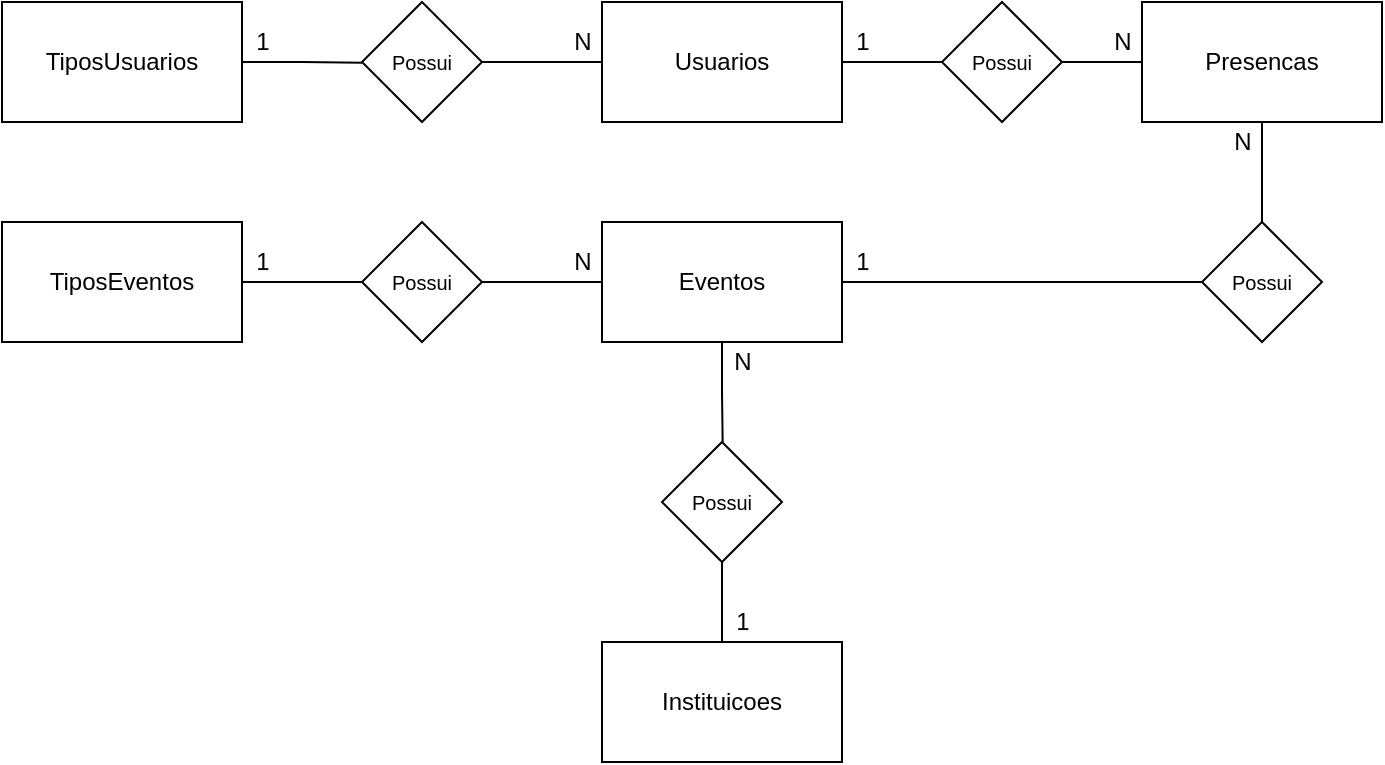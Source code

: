 <mxfile version="14.4.3" type="device" pages="2"><diagram id="TwmU7pHeRP3YaAYHV33J" name="conceitual"><mxGraphModel dx="868" dy="450" grid="1" gridSize="10" guides="1" tooltips="1" connect="1" arrows="1" fold="1" page="1" pageScale="1" pageWidth="1169" pageHeight="1654" math="0" shadow="0"><root><mxCell id="0"/><mxCell id="1" parent="0"/><mxCell id="0I42pkqDEw00UsmDYL8f-1" value="Instituicoes" style="rounded=0;whiteSpace=wrap;html=1;" vertex="1" parent="1"><mxGeometry x="690" y="490" width="120" height="60" as="geometry"/></mxCell><mxCell id="0I42pkqDEw00UsmDYL8f-11" style="edgeStyle=orthogonalEdgeStyle;rounded=0;orthogonalLoop=1;jettySize=auto;html=1;exitX=1;exitY=0.5;exitDx=0;exitDy=0;startArrow=none;startFill=0;endArrow=none;endFill=0;" edge="1" parent="1" source="0I42pkqDEw00UsmDYL8f-3"><mxGeometry relative="1" as="geometry"><mxPoint x="570" y="200.345" as="targetPoint"/></mxGeometry></mxCell><mxCell id="0I42pkqDEw00UsmDYL8f-3" value="TiposUsuarios" style="rounded=0;whiteSpace=wrap;html=1;" vertex="1" parent="1"><mxGeometry x="390" y="170" width="120" height="60" as="geometry"/></mxCell><mxCell id="0I42pkqDEw00UsmDYL8f-19" style="edgeStyle=orthogonalEdgeStyle;rounded=0;orthogonalLoop=1;jettySize=auto;html=1;exitX=1;exitY=0.5;exitDx=0;exitDy=0;startArrow=none;startFill=0;endArrow=none;endFill=0;" edge="1" parent="1" source="0I42pkqDEw00UsmDYL8f-4"><mxGeometry relative="1" as="geometry"><mxPoint x="860" y="200" as="targetPoint"/></mxGeometry></mxCell><mxCell id="0I42pkqDEw00UsmDYL8f-4" value="Usuarios" style="rounded=0;whiteSpace=wrap;html=1;" vertex="1" parent="1"><mxGeometry x="690" y="170" width="120" height="60" as="geometry"/></mxCell><mxCell id="0I42pkqDEw00UsmDYL8f-16" style="edgeStyle=orthogonalEdgeStyle;rounded=0;orthogonalLoop=1;jettySize=auto;html=1;exitX=0.5;exitY=1;exitDx=0;exitDy=0;startArrow=none;startFill=0;endArrow=none;endFill=0;" edge="1" parent="1" source="0I42pkqDEw00UsmDYL8f-5"><mxGeometry relative="1" as="geometry"><mxPoint x="750.333" y="390" as="targetPoint"/></mxGeometry></mxCell><mxCell id="0I42pkqDEw00UsmDYL8f-24" style="edgeStyle=orthogonalEdgeStyle;rounded=0;orthogonalLoop=1;jettySize=auto;html=1;exitX=1;exitY=0.5;exitDx=0;exitDy=0;startArrow=none;startFill=0;endArrow=none;endFill=0;entryX=0;entryY=0.5;entryDx=0;entryDy=0;" edge="1" parent="1" source="0I42pkqDEw00UsmDYL8f-5" target="0I42pkqDEw00UsmDYL8f-23"><mxGeometry relative="1" as="geometry"><mxPoint x="950" y="310" as="targetPoint"/></mxGeometry></mxCell><mxCell id="0I42pkqDEw00UsmDYL8f-5" value="Eventos" style="rounded=0;whiteSpace=wrap;html=1;" vertex="1" parent="1"><mxGeometry x="690" y="280" width="120" height="60" as="geometry"/></mxCell><mxCell id="0I42pkqDEw00UsmDYL8f-13" style="edgeStyle=orthogonalEdgeStyle;rounded=0;orthogonalLoop=1;jettySize=auto;html=1;exitX=1;exitY=0.5;exitDx=0;exitDy=0;startArrow=none;startFill=0;endArrow=none;endFill=0;" edge="1" parent="1" source="0I42pkqDEw00UsmDYL8f-6"><mxGeometry relative="1" as="geometry"><mxPoint x="580" y="310" as="targetPoint"/></mxGeometry></mxCell><mxCell id="0I42pkqDEw00UsmDYL8f-6" value="TiposEventos" style="rounded=0;whiteSpace=wrap;html=1;" vertex="1" parent="1"><mxGeometry x="390" y="280" width="120" height="60" as="geometry"/></mxCell><mxCell id="0I42pkqDEw00UsmDYL8f-22" style="edgeStyle=orthogonalEdgeStyle;rounded=0;orthogonalLoop=1;jettySize=auto;html=1;exitX=0.5;exitY=1;exitDx=0;exitDy=0;startArrow=none;startFill=0;endArrow=none;endFill=0;entryX=0.5;entryY=0;entryDx=0;entryDy=0;" edge="1" parent="1" source="0I42pkqDEw00UsmDYL8f-7" target="0I42pkqDEw00UsmDYL8f-23"><mxGeometry relative="1" as="geometry"><mxPoint x="1020.333" y="270" as="targetPoint"/></mxGeometry></mxCell><mxCell id="0I42pkqDEw00UsmDYL8f-7" value="Presencas" style="rounded=0;whiteSpace=wrap;html=1;" vertex="1" parent="1"><mxGeometry x="960" y="170" width="120" height="60" as="geometry"/></mxCell><mxCell id="0I42pkqDEw00UsmDYL8f-12" style="edgeStyle=orthogonalEdgeStyle;rounded=0;orthogonalLoop=1;jettySize=auto;html=1;exitX=1;exitY=0.5;exitDx=0;exitDy=0;startArrow=none;startFill=0;endArrow=none;endFill=0;" edge="1" parent="1" source="0I42pkqDEw00UsmDYL8f-9"><mxGeometry relative="1" as="geometry"><mxPoint x="690" y="200" as="targetPoint"/></mxGeometry></mxCell><mxCell id="0I42pkqDEw00UsmDYL8f-9" value="&lt;font style=&quot;font-size: 10px&quot;&gt;Possui&lt;/font&gt;" style="rhombus;whiteSpace=wrap;html=1;" vertex="1" parent="1"><mxGeometry x="570" y="170" width="60" height="60" as="geometry"/></mxCell><mxCell id="0I42pkqDEw00UsmDYL8f-15" style="edgeStyle=orthogonalEdgeStyle;rounded=0;orthogonalLoop=1;jettySize=auto;html=1;exitX=1;exitY=0.5;exitDx=0;exitDy=0;startArrow=none;startFill=0;endArrow=none;endFill=0;" edge="1" parent="1" source="0I42pkqDEw00UsmDYL8f-14"><mxGeometry relative="1" as="geometry"><mxPoint x="690" y="310" as="targetPoint"/></mxGeometry></mxCell><mxCell id="0I42pkqDEw00UsmDYL8f-14" value="&lt;font style=&quot;font-size: 10px&quot;&gt;Possui&lt;/font&gt;" style="rhombus;whiteSpace=wrap;html=1;" vertex="1" parent="1"><mxGeometry x="570" y="280" width="60" height="60" as="geometry"/></mxCell><mxCell id="0I42pkqDEw00UsmDYL8f-18" style="edgeStyle=orthogonalEdgeStyle;rounded=0;orthogonalLoop=1;jettySize=auto;html=1;exitX=0.5;exitY=1;exitDx=0;exitDy=0;entryX=0.5;entryY=0;entryDx=0;entryDy=0;startArrow=none;startFill=0;endArrow=none;endFill=0;" edge="1" parent="1" source="0I42pkqDEw00UsmDYL8f-17" target="0I42pkqDEw00UsmDYL8f-1"><mxGeometry relative="1" as="geometry"/></mxCell><mxCell id="0I42pkqDEw00UsmDYL8f-17" value="&lt;font style=&quot;font-size: 10px&quot;&gt;Possui&lt;/font&gt;" style="rhombus;whiteSpace=wrap;html=1;" vertex="1" parent="1"><mxGeometry x="720" y="390" width="60" height="60" as="geometry"/></mxCell><mxCell id="0I42pkqDEw00UsmDYL8f-21" style="edgeStyle=orthogonalEdgeStyle;rounded=0;orthogonalLoop=1;jettySize=auto;html=1;exitX=1;exitY=0.5;exitDx=0;exitDy=0;entryX=0;entryY=0.5;entryDx=0;entryDy=0;startArrow=none;startFill=0;endArrow=none;endFill=0;" edge="1" parent="1" source="0I42pkqDEw00UsmDYL8f-20" target="0I42pkqDEw00UsmDYL8f-7"><mxGeometry relative="1" as="geometry"/></mxCell><mxCell id="0I42pkqDEw00UsmDYL8f-20" value="&lt;font style=&quot;font-size: 10px&quot;&gt;Possui&lt;/font&gt;" style="rhombus;whiteSpace=wrap;html=1;" vertex="1" parent="1"><mxGeometry x="860" y="170" width="60" height="60" as="geometry"/></mxCell><mxCell id="0I42pkqDEw00UsmDYL8f-23" value="&lt;font style=&quot;font-size: 10px&quot;&gt;Possui&lt;/font&gt;" style="rhombus;whiteSpace=wrap;html=1;" vertex="1" parent="1"><mxGeometry x="990" y="280" width="60" height="60" as="geometry"/></mxCell><mxCell id="0I42pkqDEw00UsmDYL8f-25" value="1" style="text;html=1;align=center;verticalAlign=middle;resizable=0;points=[];autosize=1;" vertex="1" parent="1"><mxGeometry x="510" y="180" width="20" height="20" as="geometry"/></mxCell><mxCell id="0I42pkqDEw00UsmDYL8f-26" value="N" style="text;html=1;align=center;verticalAlign=middle;resizable=0;points=[];autosize=1;" vertex="1" parent="1"><mxGeometry x="670" y="180" width="20" height="20" as="geometry"/></mxCell><mxCell id="0I42pkqDEw00UsmDYL8f-27" value="1" style="text;html=1;align=center;verticalAlign=middle;resizable=0;points=[];autosize=1;" vertex="1" parent="1"><mxGeometry x="510" y="290" width="20" height="20" as="geometry"/></mxCell><mxCell id="0I42pkqDEw00UsmDYL8f-28" value="N" style="text;html=1;align=center;verticalAlign=middle;resizable=0;points=[];autosize=1;" vertex="1" parent="1"><mxGeometry x="670" y="290" width="20" height="20" as="geometry"/></mxCell><mxCell id="0I42pkqDEw00UsmDYL8f-29" value="N" style="text;html=1;align=center;verticalAlign=middle;resizable=0;points=[];autosize=1;" vertex="1" parent="1"><mxGeometry x="750" y="340" width="20" height="20" as="geometry"/></mxCell><mxCell id="0I42pkqDEw00UsmDYL8f-30" value="1" style="text;html=1;align=center;verticalAlign=middle;resizable=0;points=[];autosize=1;rotation=0;" vertex="1" parent="1"><mxGeometry x="750" y="470" width="20" height="20" as="geometry"/></mxCell><mxCell id="0I42pkqDEw00UsmDYL8f-31" value="1" style="text;html=1;align=center;verticalAlign=middle;resizable=0;points=[];autosize=1;" vertex="1" parent="1"><mxGeometry x="810" y="180" width="20" height="20" as="geometry"/></mxCell><mxCell id="0I42pkqDEw00UsmDYL8f-32" value="N" style="text;html=1;align=center;verticalAlign=middle;resizable=0;points=[];autosize=1;" vertex="1" parent="1"><mxGeometry x="940" y="180" width="20" height="20" as="geometry"/></mxCell><mxCell id="0I42pkqDEw00UsmDYL8f-33" value="1" style="text;html=1;align=center;verticalAlign=middle;resizable=0;points=[];autosize=1;" vertex="1" parent="1"><mxGeometry x="810" y="290" width="20" height="20" as="geometry"/></mxCell><mxCell id="0I42pkqDEw00UsmDYL8f-34" value="N" style="text;html=1;align=center;verticalAlign=middle;resizable=0;points=[];autosize=1;" vertex="1" parent="1"><mxGeometry x="1000" y="230" width="20" height="20" as="geometry"/></mxCell></root></mxGraphModel></diagram><diagram id="zHrRIVDrtMqi1New0F2R" name="logico"><mxGraphModel dx="1240" dy="643" grid="1" gridSize="10" guides="1" tooltips="1" connect="1" arrows="1" fold="1" page="1" pageScale="1" pageWidth="1169" pageHeight="1654" math="0" shadow="0"><root><mxCell id="TQ5QPh-4_voBnPksU4q_-0"/><mxCell id="TQ5QPh-4_voBnPksU4q_-1" parent="TQ5QPh-4_voBnPksU4q_-0"/><mxCell id="Yhk6gzB7fDkaWxUVjaX2-1" value="TiposUsuarios" style="shape=table;startSize=40;container=1;collapsible=1;childLayout=tableLayout;fixedRows=1;rowLines=0;fontStyle=1;align=center;resizeLast=1;" vertex="1" parent="TQ5QPh-4_voBnPksU4q_-1"><mxGeometry x="220" y="130" width="180" height="110" as="geometry"/></mxCell><mxCell id="Yhk6gzB7fDkaWxUVjaX2-2" value="" style="shape=partialRectangle;collapsible=0;dropTarget=0;pointerEvents=0;fillColor=none;top=0;left=0;bottom=1;right=0;points=[[0,0.5],[1,0.5]];portConstraint=eastwest;" vertex="1" parent="Yhk6gzB7fDkaWxUVjaX2-1"><mxGeometry y="40" width="180" height="30" as="geometry"/></mxCell><mxCell id="Yhk6gzB7fDkaWxUVjaX2-3" value="PK" style="shape=partialRectangle;connectable=0;fillColor=none;top=0;left=0;bottom=0;right=0;fontStyle=1;overflow=hidden;" vertex="1" parent="Yhk6gzB7fDkaWxUVjaX2-2"><mxGeometry width="30" height="30" as="geometry"/></mxCell><mxCell id="Yhk6gzB7fDkaWxUVjaX2-4" value="IdTipoUsuario" style="shape=partialRectangle;connectable=0;fillColor=none;top=0;left=0;bottom=0;right=0;align=left;spacingLeft=6;fontStyle=1;overflow=hidden;" vertex="1" parent="Yhk6gzB7fDkaWxUVjaX2-2"><mxGeometry x="30" width="150" height="30" as="geometry"/></mxCell><mxCell id="Yhk6gzB7fDkaWxUVjaX2-5" value="" style="shape=partialRectangle;collapsible=0;dropTarget=0;pointerEvents=0;fillColor=none;top=0;left=0;bottom=0;right=0;points=[[0,0.5],[1,0.5]];portConstraint=eastwest;" vertex="1" parent="Yhk6gzB7fDkaWxUVjaX2-1"><mxGeometry y="70" width="180" height="30" as="geometry"/></mxCell><mxCell id="Yhk6gzB7fDkaWxUVjaX2-6" value="" style="shape=partialRectangle;connectable=0;fillColor=none;top=0;left=0;bottom=0;right=0;editable=1;overflow=hidden;" vertex="1" parent="Yhk6gzB7fDkaWxUVjaX2-5"><mxGeometry width="30" height="30" as="geometry"/></mxCell><mxCell id="Yhk6gzB7fDkaWxUVjaX2-7" value="TituloTipoUsuario" style="shape=partialRectangle;connectable=0;fillColor=none;top=0;left=0;bottom=0;right=0;align=left;spacingLeft=6;overflow=hidden;" vertex="1" parent="Yhk6gzB7fDkaWxUVjaX2-5"><mxGeometry x="30" width="150" height="30" as="geometry"/></mxCell><mxCell id="Yhk6gzB7fDkaWxUVjaX2-14" value="Usuarios" style="shape=table;startSize=30;container=1;collapsible=1;childLayout=tableLayout;fixedRows=1;rowLines=0;fontStyle=1;align=center;resizeLast=1;" vertex="1" parent="TQ5QPh-4_voBnPksU4q_-1"><mxGeometry x="480" y="130" width="180" height="190" as="geometry"/></mxCell><mxCell id="Yhk6gzB7fDkaWxUVjaX2-15" value="" style="shape=partialRectangle;collapsible=0;dropTarget=0;pointerEvents=0;fillColor=none;top=0;left=0;bottom=0;right=0;points=[[0,0.5],[1,0.5]];portConstraint=eastwest;" vertex="1" parent="Yhk6gzB7fDkaWxUVjaX2-14"><mxGeometry y="30" width="180" height="30" as="geometry"/></mxCell><mxCell id="Yhk6gzB7fDkaWxUVjaX2-16" value="PK" style="shape=partialRectangle;connectable=0;fillColor=none;top=0;left=0;bottom=0;right=0;fontStyle=1;overflow=hidden;" vertex="1" parent="Yhk6gzB7fDkaWxUVjaX2-15"><mxGeometry width="60" height="30" as="geometry"/></mxCell><mxCell id="Yhk6gzB7fDkaWxUVjaX2-17" value="IdUsuario" style="shape=partialRectangle;connectable=0;fillColor=none;top=0;left=0;bottom=0;right=0;align=left;spacingLeft=6;fontStyle=1;overflow=hidden;" vertex="1" parent="Yhk6gzB7fDkaWxUVjaX2-15"><mxGeometry x="60" width="120" height="30" as="geometry"/></mxCell><mxCell id="Yhk6gzB7fDkaWxUVjaX2-18" value="" style="shape=partialRectangle;collapsible=0;dropTarget=0;pointerEvents=0;fillColor=none;top=0;left=0;bottom=1;right=0;points=[[0,0.5],[1,0.5]];portConstraint=eastwest;" vertex="1" parent="Yhk6gzB7fDkaWxUVjaX2-14"><mxGeometry y="60" width="180" height="30" as="geometry"/></mxCell><mxCell id="Yhk6gzB7fDkaWxUVjaX2-19" value="FK" style="shape=partialRectangle;connectable=0;fillColor=none;top=0;left=0;bottom=0;right=0;fontStyle=1;overflow=hidden;" vertex="1" parent="Yhk6gzB7fDkaWxUVjaX2-18"><mxGeometry width="60" height="30" as="geometry"/></mxCell><mxCell id="Yhk6gzB7fDkaWxUVjaX2-20" value="IdTipoUsuario" style="shape=partialRectangle;connectable=0;fillColor=none;top=0;left=0;bottom=0;right=0;align=left;spacingLeft=6;fontStyle=1;overflow=hidden;" vertex="1" parent="Yhk6gzB7fDkaWxUVjaX2-18"><mxGeometry x="60" width="120" height="30" as="geometry"/></mxCell><mxCell id="Yhk6gzB7fDkaWxUVjaX2-21" value="" style="shape=partialRectangle;collapsible=0;dropTarget=0;pointerEvents=0;fillColor=none;top=0;left=0;bottom=0;right=0;points=[[0,0.5],[1,0.5]];portConstraint=eastwest;" vertex="1" parent="Yhk6gzB7fDkaWxUVjaX2-14"><mxGeometry y="90" width="180" height="30" as="geometry"/></mxCell><mxCell id="Yhk6gzB7fDkaWxUVjaX2-22" value="" style="shape=partialRectangle;connectable=0;fillColor=none;top=0;left=0;bottom=0;right=0;editable=1;overflow=hidden;" vertex="1" parent="Yhk6gzB7fDkaWxUVjaX2-21"><mxGeometry width="60" height="30" as="geometry"/></mxCell><mxCell id="Yhk6gzB7fDkaWxUVjaX2-23" value="NomeUsuario" style="shape=partialRectangle;connectable=0;fillColor=none;top=0;left=0;bottom=0;right=0;align=left;spacingLeft=6;overflow=hidden;" vertex="1" parent="Yhk6gzB7fDkaWxUVjaX2-21"><mxGeometry x="60" width="120" height="30" as="geometry"/></mxCell><mxCell id="Yhk6gzB7fDkaWxUVjaX2-24" value="" style="shape=partialRectangle;collapsible=0;dropTarget=0;pointerEvents=0;fillColor=none;top=0;left=0;bottom=0;right=0;points=[[0,0.5],[1,0.5]];portConstraint=eastwest;" vertex="1" parent="Yhk6gzB7fDkaWxUVjaX2-14"><mxGeometry y="120" width="180" height="30" as="geometry"/></mxCell><mxCell id="Yhk6gzB7fDkaWxUVjaX2-25" value="" style="shape=partialRectangle;connectable=0;fillColor=none;top=0;left=0;bottom=0;right=0;editable=1;overflow=hidden;" vertex="1" parent="Yhk6gzB7fDkaWxUVjaX2-24"><mxGeometry width="60" height="30" as="geometry"/></mxCell><mxCell id="Yhk6gzB7fDkaWxUVjaX2-26" value="Email" style="shape=partialRectangle;connectable=0;fillColor=none;top=0;left=0;bottom=0;right=0;align=left;spacingLeft=6;overflow=hidden;" vertex="1" parent="Yhk6gzB7fDkaWxUVjaX2-24"><mxGeometry x="60" width="120" height="30" as="geometry"/></mxCell><mxCell id="Yhk6gzB7fDkaWxUVjaX2-27" value="" style="shape=partialRectangle;collapsible=0;dropTarget=0;pointerEvents=0;fillColor=none;top=0;left=0;bottom=0;right=0;points=[[0,0.5],[1,0.5]];portConstraint=eastwest;" vertex="1" parent="Yhk6gzB7fDkaWxUVjaX2-14"><mxGeometry y="150" width="180" height="30" as="geometry"/></mxCell><mxCell id="Yhk6gzB7fDkaWxUVjaX2-28" value="" style="shape=partialRectangle;connectable=0;fillColor=none;top=0;left=0;bottom=0;right=0;editable=1;overflow=hidden;" vertex="1" parent="Yhk6gzB7fDkaWxUVjaX2-27"><mxGeometry width="60" height="30" as="geometry"/></mxCell><mxCell id="Yhk6gzB7fDkaWxUVjaX2-29" value="Senha" style="shape=partialRectangle;connectable=0;fillColor=none;top=0;left=0;bottom=0;right=0;align=left;spacingLeft=6;overflow=hidden;" vertex="1" parent="Yhk6gzB7fDkaWxUVjaX2-27"><mxGeometry x="60" width="120" height="30" as="geometry"/></mxCell><mxCell id="Yhk6gzB7fDkaWxUVjaX2-30" value="Eventos" style="shape=table;startSize=30;container=1;collapsible=1;childLayout=tableLayout;fixedRows=1;rowLines=0;fontStyle=1;align=center;resizeLast=1;" vertex="1" parent="TQ5QPh-4_voBnPksU4q_-1"><mxGeometry x="480" y="400" width="180" height="240.0" as="geometry"/></mxCell><mxCell id="Yhk6gzB7fDkaWxUVjaX2-31" value="" style="shape=partialRectangle;collapsible=0;dropTarget=0;pointerEvents=0;fillColor=none;top=0;left=0;bottom=0;right=0;points=[[0,0.5],[1,0.5]];portConstraint=eastwest;" vertex="1" parent="Yhk6gzB7fDkaWxUVjaX2-30"><mxGeometry y="30" width="180" height="30" as="geometry"/></mxCell><mxCell id="Yhk6gzB7fDkaWxUVjaX2-32" value="PK" style="shape=partialRectangle;connectable=0;fillColor=none;top=0;left=0;bottom=0;right=0;fontStyle=1;overflow=hidden;" vertex="1" parent="Yhk6gzB7fDkaWxUVjaX2-31"><mxGeometry width="60" height="30" as="geometry"/></mxCell><mxCell id="Yhk6gzB7fDkaWxUVjaX2-33" value="IdEvento" style="shape=partialRectangle;connectable=0;fillColor=none;top=0;left=0;bottom=0;right=0;align=left;spacingLeft=6;fontStyle=1;overflow=hidden;" vertex="1" parent="Yhk6gzB7fDkaWxUVjaX2-31"><mxGeometry x="60" width="120" height="30" as="geometry"/></mxCell><mxCell id="Yhk6gzB7fDkaWxUVjaX2-74" value="" style="shape=partialRectangle;collapsible=0;dropTarget=0;pointerEvents=0;fillColor=none;top=0;left=0;bottom=0;right=0;points=[[0,0.5],[1,0.5]];portConstraint=eastwest;" vertex="1" parent="Yhk6gzB7fDkaWxUVjaX2-30"><mxGeometry y="60" width="180" height="30" as="geometry"/></mxCell><mxCell id="Yhk6gzB7fDkaWxUVjaX2-75" value="FK" style="shape=partialRectangle;connectable=0;fillColor=none;top=0;left=0;bottom=0;right=0;fontStyle=1;overflow=hidden;" vertex="1" parent="Yhk6gzB7fDkaWxUVjaX2-74"><mxGeometry width="60" height="30" as="geometry"/></mxCell><mxCell id="Yhk6gzB7fDkaWxUVjaX2-76" value="IdTipoEvento" style="shape=partialRectangle;connectable=0;fillColor=none;top=0;left=0;bottom=0;right=0;align=left;spacingLeft=6;fontStyle=1;overflow=hidden;" vertex="1" parent="Yhk6gzB7fDkaWxUVjaX2-74"><mxGeometry x="60" width="120" height="30" as="geometry"/></mxCell><mxCell id="Yhk6gzB7fDkaWxUVjaX2-58" value="" style="shape=partialRectangle;collapsible=0;dropTarget=0;pointerEvents=0;fillColor=none;top=0;left=0;bottom=1;right=0;points=[[0,0.5],[1,0.5]];portConstraint=eastwest;" vertex="1" parent="Yhk6gzB7fDkaWxUVjaX2-30"><mxGeometry y="90" width="180" height="30" as="geometry"/></mxCell><mxCell id="Yhk6gzB7fDkaWxUVjaX2-59" value="FK" style="shape=partialRectangle;connectable=0;fillColor=none;top=0;left=0;bottom=0;right=0;fontStyle=1;overflow=hidden;" vertex="1" parent="Yhk6gzB7fDkaWxUVjaX2-58"><mxGeometry width="60" height="30" as="geometry"/></mxCell><mxCell id="Yhk6gzB7fDkaWxUVjaX2-60" value="IdInstituicao" style="shape=partialRectangle;connectable=0;fillColor=none;top=0;left=0;bottom=0;right=0;align=left;spacingLeft=6;fontStyle=1;overflow=hidden;" vertex="1" parent="Yhk6gzB7fDkaWxUVjaX2-58"><mxGeometry x="60" width="120" height="30" as="geometry"/></mxCell><mxCell id="Yhk6gzB7fDkaWxUVjaX2-37" value="" style="shape=partialRectangle;collapsible=0;dropTarget=0;pointerEvents=0;fillColor=none;top=0;left=0;bottom=0;right=0;points=[[0,0.5],[1,0.5]];portConstraint=eastwest;" vertex="1" parent="Yhk6gzB7fDkaWxUVjaX2-30"><mxGeometry y="120" width="180" height="30" as="geometry"/></mxCell><mxCell id="Yhk6gzB7fDkaWxUVjaX2-38" value="" style="shape=partialRectangle;connectable=0;fillColor=none;top=0;left=0;bottom=0;right=0;editable=1;overflow=hidden;" vertex="1" parent="Yhk6gzB7fDkaWxUVjaX2-37"><mxGeometry width="60" height="30" as="geometry"/></mxCell><mxCell id="Yhk6gzB7fDkaWxUVjaX2-39" value="NomeEvento" style="shape=partialRectangle;connectable=0;fillColor=none;top=0;left=0;bottom=0;right=0;align=left;spacingLeft=6;overflow=hidden;" vertex="1" parent="Yhk6gzB7fDkaWxUVjaX2-37"><mxGeometry x="60" width="120" height="30" as="geometry"/></mxCell><mxCell id="Yhk6gzB7fDkaWxUVjaX2-40" value="" style="shape=partialRectangle;collapsible=0;dropTarget=0;pointerEvents=0;fillColor=none;top=0;left=0;bottom=0;right=0;points=[[0,0.5],[1,0.5]];portConstraint=eastwest;" vertex="1" parent="Yhk6gzB7fDkaWxUVjaX2-30"><mxGeometry y="150" width="180" height="30" as="geometry"/></mxCell><mxCell id="Yhk6gzB7fDkaWxUVjaX2-41" value="" style="shape=partialRectangle;connectable=0;fillColor=none;top=0;left=0;bottom=0;right=0;editable=1;overflow=hidden;" vertex="1" parent="Yhk6gzB7fDkaWxUVjaX2-40"><mxGeometry width="60" height="30" as="geometry"/></mxCell><mxCell id="Yhk6gzB7fDkaWxUVjaX2-42" value="AcessoLivre" style="shape=partialRectangle;connectable=0;fillColor=none;top=0;left=0;bottom=0;right=0;align=left;spacingLeft=6;overflow=hidden;" vertex="1" parent="Yhk6gzB7fDkaWxUVjaX2-40"><mxGeometry x="60" width="120" height="30" as="geometry"/></mxCell><mxCell id="Yhk6gzB7fDkaWxUVjaX2-43" value="" style="shape=partialRectangle;collapsible=0;dropTarget=0;pointerEvents=0;fillColor=none;top=0;left=0;bottom=0;right=0;points=[[0,0.5],[1,0.5]];portConstraint=eastwest;" vertex="1" parent="Yhk6gzB7fDkaWxUVjaX2-30"><mxGeometry y="180" width="180" height="30" as="geometry"/></mxCell><mxCell id="Yhk6gzB7fDkaWxUVjaX2-44" value="" style="shape=partialRectangle;connectable=0;fillColor=none;top=0;left=0;bottom=0;right=0;editable=1;overflow=hidden;" vertex="1" parent="Yhk6gzB7fDkaWxUVjaX2-43"><mxGeometry width="60" height="30" as="geometry"/></mxCell><mxCell id="Yhk6gzB7fDkaWxUVjaX2-45" value="DataEvento" style="shape=partialRectangle;connectable=0;fillColor=none;top=0;left=0;bottom=0;right=0;align=left;spacingLeft=6;overflow=hidden;" vertex="1" parent="Yhk6gzB7fDkaWxUVjaX2-43"><mxGeometry x="60" width="120" height="30" as="geometry"/></mxCell><mxCell id="Yhk6gzB7fDkaWxUVjaX2-61" value="" style="shape=partialRectangle;collapsible=0;dropTarget=0;pointerEvents=0;fillColor=none;top=0;left=0;bottom=0;right=0;points=[[0,0.5],[1,0.5]];portConstraint=eastwest;" vertex="1" parent="Yhk6gzB7fDkaWxUVjaX2-30"><mxGeometry y="210" width="180" height="20" as="geometry"/></mxCell><mxCell id="Yhk6gzB7fDkaWxUVjaX2-62" value="" style="shape=partialRectangle;connectable=0;fillColor=none;top=0;left=0;bottom=0;right=0;editable=1;overflow=hidden;" vertex="1" parent="Yhk6gzB7fDkaWxUVjaX2-61"><mxGeometry width="60" height="20" as="geometry"/></mxCell><mxCell id="Yhk6gzB7fDkaWxUVjaX2-63" value="Descricao" style="shape=partialRectangle;connectable=0;fillColor=none;top=0;left=0;bottom=0;right=0;align=left;spacingLeft=6;overflow=hidden;" vertex="1" parent="Yhk6gzB7fDkaWxUVjaX2-61"><mxGeometry x="60" width="120" height="20" as="geometry"/></mxCell><mxCell id="Yhk6gzB7fDkaWxUVjaX2-64" value="TiposEventos" style="shape=table;startSize=30;container=1;collapsible=1;childLayout=tableLayout;fixedRows=1;rowLines=0;fontStyle=1;align=center;resizeLast=1;" vertex="1" parent="TQ5QPh-4_voBnPksU4q_-1"><mxGeometry x="210" y="400" width="180" height="100" as="geometry"/></mxCell><mxCell id="Yhk6gzB7fDkaWxUVjaX2-65" value="" style="shape=partialRectangle;collapsible=0;dropTarget=0;pointerEvents=0;fillColor=none;top=0;left=0;bottom=1;right=0;points=[[0,0.5],[1,0.5]];portConstraint=eastwest;" vertex="1" parent="Yhk6gzB7fDkaWxUVjaX2-64"><mxGeometry y="30" width="180" height="30" as="geometry"/></mxCell><mxCell id="Yhk6gzB7fDkaWxUVjaX2-66" value="PK" style="shape=partialRectangle;connectable=0;fillColor=none;top=0;left=0;bottom=0;right=0;fontStyle=1;overflow=hidden;" vertex="1" parent="Yhk6gzB7fDkaWxUVjaX2-65"><mxGeometry width="30" height="30" as="geometry"/></mxCell><mxCell id="Yhk6gzB7fDkaWxUVjaX2-67" value="IdTipoEvento" style="shape=partialRectangle;connectable=0;fillColor=none;top=0;left=0;bottom=0;right=0;align=left;spacingLeft=6;fontStyle=1;overflow=hidden;" vertex="1" parent="Yhk6gzB7fDkaWxUVjaX2-65"><mxGeometry x="30" width="150" height="30" as="geometry"/></mxCell><mxCell id="Yhk6gzB7fDkaWxUVjaX2-68" value="" style="shape=partialRectangle;collapsible=0;dropTarget=0;pointerEvents=0;fillColor=none;top=0;left=0;bottom=0;right=0;points=[[0,0.5],[1,0.5]];portConstraint=eastwest;" vertex="1" parent="Yhk6gzB7fDkaWxUVjaX2-64"><mxGeometry y="60" width="180" height="30" as="geometry"/></mxCell><mxCell id="Yhk6gzB7fDkaWxUVjaX2-69" value="" style="shape=partialRectangle;connectable=0;fillColor=none;top=0;left=0;bottom=0;right=0;editable=1;overflow=hidden;" vertex="1" parent="Yhk6gzB7fDkaWxUVjaX2-68"><mxGeometry width="30" height="30" as="geometry"/></mxCell><mxCell id="Yhk6gzB7fDkaWxUVjaX2-70" value="TituloTipoEvento" style="shape=partialRectangle;connectable=0;fillColor=none;top=0;left=0;bottom=0;right=0;align=left;spacingLeft=6;overflow=hidden;" vertex="1" parent="Yhk6gzB7fDkaWxUVjaX2-68"><mxGeometry x="30" width="150" height="30" as="geometry"/></mxCell><mxCell id="Yhk6gzB7fDkaWxUVjaX2-90" value="IdInstituicao" style="shape=table;startSize=30;container=1;collapsible=1;childLayout=tableLayout;fixedRows=1;rowLines=0;fontStyle=1;align=center;resizeLast=1;" vertex="1" parent="TQ5QPh-4_voBnPksU4q_-1"><mxGeometry x="480" y="720" width="180" height="160" as="geometry"/></mxCell><mxCell id="Yhk6gzB7fDkaWxUVjaX2-91" value="" style="shape=partialRectangle;collapsible=0;dropTarget=0;pointerEvents=0;fillColor=none;top=0;left=0;bottom=1;right=0;points=[[0,0.5],[1,0.5]];portConstraint=eastwest;" vertex="1" parent="Yhk6gzB7fDkaWxUVjaX2-90"><mxGeometry y="30" width="180" height="30" as="geometry"/></mxCell><mxCell id="Yhk6gzB7fDkaWxUVjaX2-92" value="PK" style="shape=partialRectangle;connectable=0;fillColor=none;top=0;left=0;bottom=0;right=0;fontStyle=1;overflow=hidden;" vertex="1" parent="Yhk6gzB7fDkaWxUVjaX2-91"><mxGeometry width="30" height="30" as="geometry"/></mxCell><mxCell id="Yhk6gzB7fDkaWxUVjaX2-93" value="IdInstituicao" style="shape=partialRectangle;connectable=0;fillColor=none;top=0;left=0;bottom=0;right=0;align=left;spacingLeft=6;fontStyle=1;overflow=hidden;" vertex="1" parent="Yhk6gzB7fDkaWxUVjaX2-91"><mxGeometry x="30" width="150" height="30" as="geometry"/></mxCell><mxCell id="Yhk6gzB7fDkaWxUVjaX2-94" value="" style="shape=partialRectangle;collapsible=0;dropTarget=0;pointerEvents=0;fillColor=none;top=0;left=0;bottom=0;right=0;points=[[0,0.5],[1,0.5]];portConstraint=eastwest;" vertex="1" parent="Yhk6gzB7fDkaWxUVjaX2-90"><mxGeometry y="60" width="180" height="30" as="geometry"/></mxCell><mxCell id="Yhk6gzB7fDkaWxUVjaX2-95" value="" style="shape=partialRectangle;connectable=0;fillColor=none;top=0;left=0;bottom=0;right=0;editable=1;overflow=hidden;" vertex="1" parent="Yhk6gzB7fDkaWxUVjaX2-94"><mxGeometry width="30" height="30" as="geometry"/></mxCell><mxCell id="Yhk6gzB7fDkaWxUVjaX2-96" value="Cnpj" style="shape=partialRectangle;connectable=0;fillColor=none;top=0;left=0;bottom=0;right=0;align=left;spacingLeft=6;overflow=hidden;" vertex="1" parent="Yhk6gzB7fDkaWxUVjaX2-94"><mxGeometry x="30" width="150" height="30" as="geometry"/></mxCell><mxCell id="Yhk6gzB7fDkaWxUVjaX2-97" value="" style="shape=partialRectangle;collapsible=0;dropTarget=0;pointerEvents=0;fillColor=none;top=0;left=0;bottom=0;right=0;points=[[0,0.5],[1,0.5]];portConstraint=eastwest;" vertex="1" parent="Yhk6gzB7fDkaWxUVjaX2-90"><mxGeometry y="90" width="180" height="30" as="geometry"/></mxCell><mxCell id="Yhk6gzB7fDkaWxUVjaX2-98" value="" style="shape=partialRectangle;connectable=0;fillColor=none;top=0;left=0;bottom=0;right=0;editable=1;overflow=hidden;" vertex="1" parent="Yhk6gzB7fDkaWxUVjaX2-97"><mxGeometry width="30" height="30" as="geometry"/></mxCell><mxCell id="Yhk6gzB7fDkaWxUVjaX2-99" value="NomeFantasia" style="shape=partialRectangle;connectable=0;fillColor=none;top=0;left=0;bottom=0;right=0;align=left;spacingLeft=6;overflow=hidden;" vertex="1" parent="Yhk6gzB7fDkaWxUVjaX2-97"><mxGeometry x="30" width="150" height="30" as="geometry"/></mxCell><mxCell id="Yhk6gzB7fDkaWxUVjaX2-100" value="" style="shape=partialRectangle;collapsible=0;dropTarget=0;pointerEvents=0;fillColor=none;top=0;left=0;bottom=0;right=0;points=[[0,0.5],[1,0.5]];portConstraint=eastwest;" vertex="1" parent="Yhk6gzB7fDkaWxUVjaX2-90"><mxGeometry y="120" width="180" height="30" as="geometry"/></mxCell><mxCell id="Yhk6gzB7fDkaWxUVjaX2-101" value="" style="shape=partialRectangle;connectable=0;fillColor=none;top=0;left=0;bottom=0;right=0;editable=1;overflow=hidden;" vertex="1" parent="Yhk6gzB7fDkaWxUVjaX2-100"><mxGeometry width="30" height="30" as="geometry"/></mxCell><mxCell id="Yhk6gzB7fDkaWxUVjaX2-102" value="Endereco" style="shape=partialRectangle;connectable=0;fillColor=none;top=0;left=0;bottom=0;right=0;align=left;spacingLeft=6;overflow=hidden;" vertex="1" parent="Yhk6gzB7fDkaWxUVjaX2-100"><mxGeometry x="30" width="150" height="30" as="geometry"/></mxCell><mxCell id="Yhk6gzB7fDkaWxUVjaX2-106" value="Presencas" style="shape=table;startSize=30;container=1;collapsible=1;childLayout=tableLayout;fixedRows=1;rowLines=0;fontStyle=1;align=center;resizeLast=1;" vertex="1" parent="TQ5QPh-4_voBnPksU4q_-1"><mxGeometry x="800" y="290" width="180" height="160" as="geometry"/></mxCell><mxCell id="Yhk6gzB7fDkaWxUVjaX2-107" value="" style="shape=partialRectangle;collapsible=0;dropTarget=0;pointerEvents=0;fillColor=none;top=0;left=0;bottom=0;right=0;points=[[0,0.5],[1,0.5]];portConstraint=eastwest;" vertex="1" parent="Yhk6gzB7fDkaWxUVjaX2-106"><mxGeometry y="30" width="180" height="30" as="geometry"/></mxCell><mxCell id="Yhk6gzB7fDkaWxUVjaX2-108" value="PK" style="shape=partialRectangle;connectable=0;fillColor=none;top=0;left=0;bottom=0;right=0;fontStyle=1;overflow=hidden;" vertex="1" parent="Yhk6gzB7fDkaWxUVjaX2-107"><mxGeometry width="60" height="30" as="geometry"/></mxCell><mxCell id="Yhk6gzB7fDkaWxUVjaX2-109" value="IdPresenca" style="shape=partialRectangle;connectable=0;fillColor=none;top=0;left=0;bottom=0;right=0;align=left;spacingLeft=6;fontStyle=1;overflow=hidden;" vertex="1" parent="Yhk6gzB7fDkaWxUVjaX2-107"><mxGeometry x="60" width="120" height="30" as="geometry"/></mxCell><mxCell id="Yhk6gzB7fDkaWxUVjaX2-110" value="" style="shape=partialRectangle;collapsible=0;dropTarget=0;pointerEvents=0;fillColor=none;top=0;left=0;bottom=0;right=0;points=[[0,0.5],[1,0.5]];portConstraint=eastwest;" vertex="1" parent="Yhk6gzB7fDkaWxUVjaX2-106"><mxGeometry y="60" width="180" height="30" as="geometry"/></mxCell><mxCell id="Yhk6gzB7fDkaWxUVjaX2-111" value="FK" style="shape=partialRectangle;connectable=0;fillColor=none;top=0;left=0;bottom=0;right=0;fontStyle=1;overflow=hidden;" vertex="1" parent="Yhk6gzB7fDkaWxUVjaX2-110"><mxGeometry width="60" height="30" as="geometry"/></mxCell><mxCell id="Yhk6gzB7fDkaWxUVjaX2-112" value="IdUsuario" style="shape=partialRectangle;connectable=0;fillColor=none;top=0;left=0;bottom=0;right=0;align=left;spacingLeft=6;fontStyle=1;overflow=hidden;" vertex="1" parent="Yhk6gzB7fDkaWxUVjaX2-110"><mxGeometry x="60" width="120" height="30" as="geometry"/></mxCell><mxCell id="Yhk6gzB7fDkaWxUVjaX2-113" value="" style="shape=partialRectangle;collapsible=0;dropTarget=0;pointerEvents=0;fillColor=none;top=0;left=0;bottom=1;right=0;points=[[0,0.5],[1,0.5]];portConstraint=eastwest;" vertex="1" parent="Yhk6gzB7fDkaWxUVjaX2-106"><mxGeometry y="90" width="180" height="30" as="geometry"/></mxCell><mxCell id="Yhk6gzB7fDkaWxUVjaX2-114" value="FK" style="shape=partialRectangle;connectable=0;fillColor=none;top=0;left=0;bottom=0;right=0;fontStyle=1;overflow=hidden;" vertex="1" parent="Yhk6gzB7fDkaWxUVjaX2-113"><mxGeometry width="60" height="30" as="geometry"/></mxCell><mxCell id="Yhk6gzB7fDkaWxUVjaX2-115" value="IdEvento" style="shape=partialRectangle;connectable=0;fillColor=none;top=0;left=0;bottom=0;right=0;align=left;spacingLeft=6;fontStyle=1;overflow=hidden;" vertex="1" parent="Yhk6gzB7fDkaWxUVjaX2-113"><mxGeometry x="60" width="120" height="30" as="geometry"/></mxCell><mxCell id="Yhk6gzB7fDkaWxUVjaX2-116" value="" style="shape=partialRectangle;collapsible=0;dropTarget=0;pointerEvents=0;fillColor=none;top=0;left=0;bottom=0;right=0;points=[[0,0.5],[1,0.5]];portConstraint=eastwest;" vertex="1" parent="Yhk6gzB7fDkaWxUVjaX2-106"><mxGeometry y="120" width="180" height="30" as="geometry"/></mxCell><mxCell id="Yhk6gzB7fDkaWxUVjaX2-117" value="" style="shape=partialRectangle;connectable=0;fillColor=none;top=0;left=0;bottom=0;right=0;editable=1;overflow=hidden;" vertex="1" parent="Yhk6gzB7fDkaWxUVjaX2-116"><mxGeometry width="60" height="30" as="geometry"/></mxCell><mxCell id="Yhk6gzB7fDkaWxUVjaX2-118" value="Situacao" style="shape=partialRectangle;connectable=0;fillColor=none;top=0;left=0;bottom=0;right=0;align=left;spacingLeft=6;overflow=hidden;" vertex="1" parent="Yhk6gzB7fDkaWxUVjaX2-116"><mxGeometry x="60" width="120" height="30" as="geometry"/></mxCell><mxCell id="ZJYd9zVEHex1JWPLqbky-2" value="" style="edgeStyle=entityRelationEdgeStyle;fontSize=12;html=1;endArrow=ERoneToMany;entryX=0;entryY=0.5;entryDx=0;entryDy=0;" edge="1" parent="TQ5QPh-4_voBnPksU4q_-1" target="Yhk6gzB7fDkaWxUVjaX2-113"><mxGeometry width="100" height="100" relative="1" as="geometry"><mxPoint x="660" y="450" as="sourcePoint"/><mxPoint x="760" y="350" as="targetPoint"/></mxGeometry></mxCell><mxCell id="ZJYd9zVEHex1JWPLqbky-3" value="" style="edgeStyle=entityRelationEdgeStyle;fontSize=12;html=1;endArrow=ERoneToMany;entryX=1;entryY=0.5;entryDx=0;entryDy=0;" edge="1" parent="TQ5QPh-4_voBnPksU4q_-1" target="Yhk6gzB7fDkaWxUVjaX2-58"><mxGeometry width="100" height="100" relative="1" as="geometry"><mxPoint x="660" y="770" as="sourcePoint"/><mxPoint x="760" y="590" as="targetPoint"/></mxGeometry></mxCell><mxCell id="ZJYd9zVEHex1JWPLqbky-4" value="" style="edgeStyle=entityRelationEdgeStyle;fontSize=12;html=1;endArrow=ERoneToMany;entryX=0;entryY=0.5;entryDx=0;entryDy=0;" edge="1" parent="TQ5QPh-4_voBnPksU4q_-1" target="Yhk6gzB7fDkaWxUVjaX2-74"><mxGeometry width="100" height="100" relative="1" as="geometry"><mxPoint x="390" y="450" as="sourcePoint"/><mxPoint x="490" y="350" as="targetPoint"/></mxGeometry></mxCell><mxCell id="ZJYd9zVEHex1JWPLqbky-5" value="" style="edgeStyle=entityRelationEdgeStyle;fontSize=12;html=1;endArrow=ERoneToMany;entryX=0;entryY=0.5;entryDx=0;entryDy=0;" edge="1" parent="TQ5QPh-4_voBnPksU4q_-1" target="Yhk6gzB7fDkaWxUVjaX2-18"><mxGeometry width="100" height="100" relative="1" as="geometry"><mxPoint x="400" y="190" as="sourcePoint"/><mxPoint x="500" y="90" as="targetPoint"/></mxGeometry></mxCell><mxCell id="ZJYd9zVEHex1JWPLqbky-6" value="" style="edgeStyle=entityRelationEdgeStyle;fontSize=12;html=1;endArrow=ERoneToMany;entryX=0;entryY=0.5;entryDx=0;entryDy=0;" edge="1" parent="TQ5QPh-4_voBnPksU4q_-1" target="Yhk6gzB7fDkaWxUVjaX2-110"><mxGeometry width="100" height="100" relative="1" as="geometry"><mxPoint x="660" y="180" as="sourcePoint"/><mxPoint x="760" y="80" as="targetPoint"/></mxGeometry></mxCell></root></mxGraphModel></diagram></mxfile>